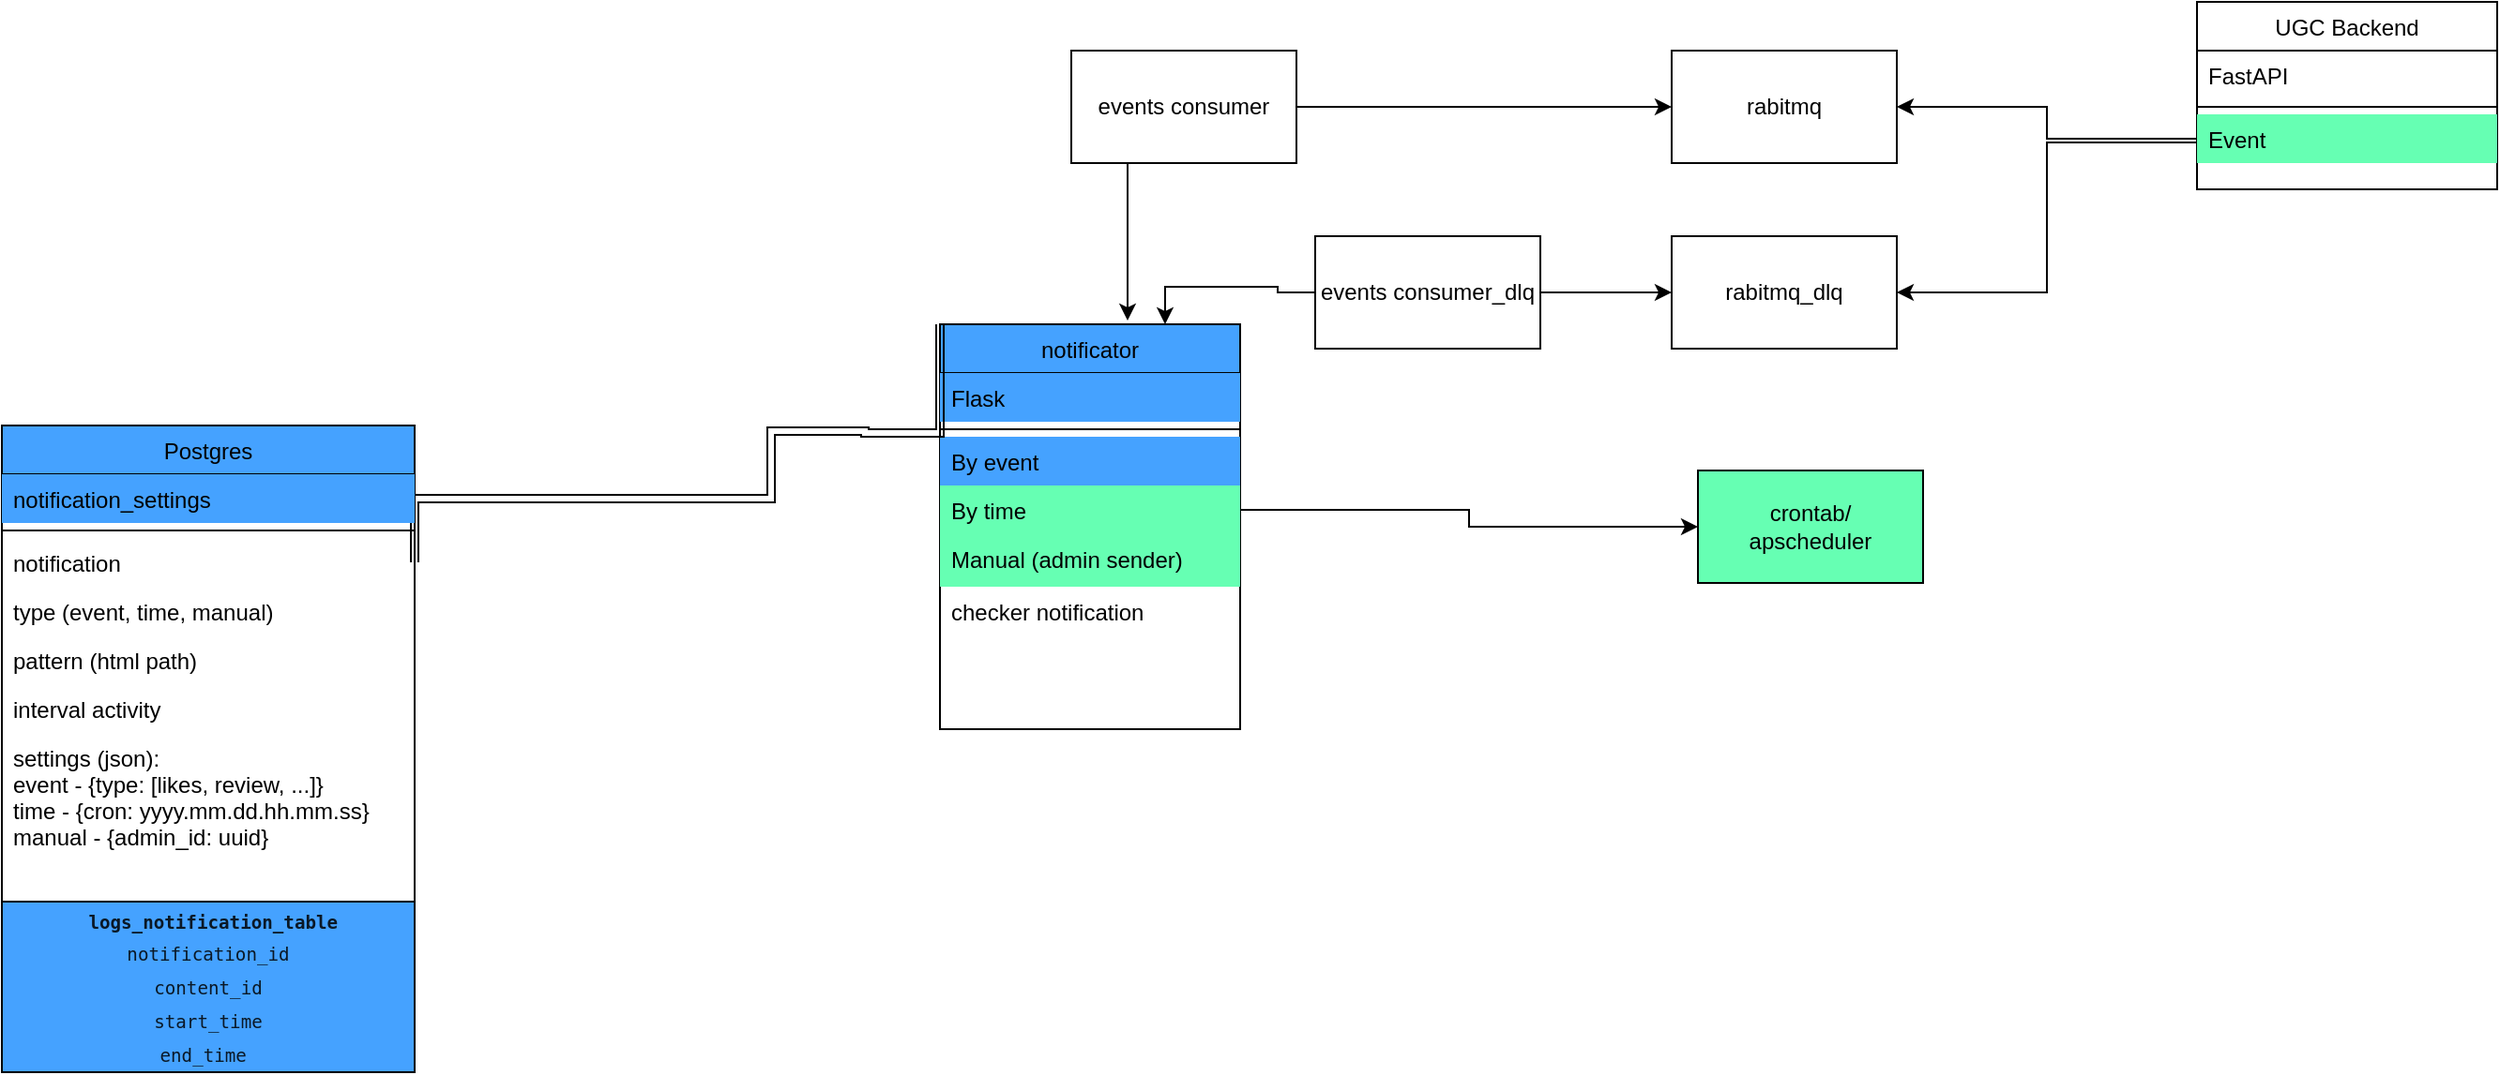 <mxfile version="20.5.3" type="embed"><diagram id="C5RBs43oDa-KdzZeNtuy" name="Page-1"><mxGraphModel dx="1060" dy="428" grid="1" gridSize="10" guides="1" tooltips="1" connect="1" arrows="1" fold="1" page="1" pageScale="1" pageWidth="827" pageHeight="1169" math="0" shadow="0"><root><mxCell id="WIyWlLk6GJQsqaUBKTNV-0"/><mxCell id="WIyWlLk6GJQsqaUBKTNV-1" parent="WIyWlLk6GJQsqaUBKTNV-0"/><mxCell id="oXzIRPWj1clB41x3ZmVq-0" value="notificator&#10;" style="swimlane;fontStyle=0;align=center;verticalAlign=top;childLayout=stackLayout;horizontal=1;startSize=26;horizontalStack=0;resizeParent=1;resizeLast=0;collapsible=1;marginBottom=0;rounded=0;shadow=0;strokeWidth=1;fillColor=#45A2FF;" parent="WIyWlLk6GJQsqaUBKTNV-1" vertex="1"><mxGeometry x="1250" y="212" width="160" height="216" as="geometry"><mxRectangle x="550" y="140" width="160" height="26" as="alternateBounds"/></mxGeometry></mxCell><mxCell id="oXzIRPWj1clB41x3ZmVq-1" value="Flask" style="text;align=left;verticalAlign=top;spacingLeft=4;spacingRight=4;overflow=hidden;rotatable=0;points=[[0,0.5],[1,0.5]];portConstraint=eastwest;fillColor=#45A2FF;" parent="oXzIRPWj1clB41x3ZmVq-0" vertex="1"><mxGeometry y="26" width="160" height="26" as="geometry"/></mxCell><mxCell id="oXzIRPWj1clB41x3ZmVq-6" value="" style="line;html=1;strokeWidth=1;align=left;verticalAlign=middle;spacingTop=-1;spacingLeft=3;spacingRight=3;rotatable=0;labelPosition=right;points=[];portConstraint=eastwest;" parent="oXzIRPWj1clB41x3ZmVq-0" vertex="1"><mxGeometry y="52" width="160" height="8" as="geometry"/></mxCell><mxCell id="oXzIRPWj1clB41x3ZmVq-8" value="By event" style="text;align=left;verticalAlign=top;spacingLeft=4;spacingRight=4;overflow=hidden;rotatable=0;points=[[0,0.5],[1,0.5]];portConstraint=eastwest;fillColor=#45A2FF;" parent="oXzIRPWj1clB41x3ZmVq-0" vertex="1"><mxGeometry y="60" width="160" height="26" as="geometry"/></mxCell><mxCell id="oXzIRPWj1clB41x3ZmVq-9" value="By time" style="text;align=left;verticalAlign=top;spacingLeft=4;spacingRight=4;overflow=hidden;rotatable=0;points=[[0,0.5],[1,0.5]];portConstraint=eastwest;fillColor=#66FFB3;" parent="oXzIRPWj1clB41x3ZmVq-0" vertex="1"><mxGeometry y="86" width="160" height="26" as="geometry"/></mxCell><mxCell id="oXzIRPWj1clB41x3ZmVq-10" value="Manual (admin sender)" style="text;align=left;verticalAlign=top;spacingLeft=4;spacingRight=4;overflow=hidden;rotatable=0;points=[[0,0.5],[1,0.5]];portConstraint=eastwest;fillColor=#66FFB3;" parent="oXzIRPWj1clB41x3ZmVq-0" vertex="1"><mxGeometry y="112" width="160" height="28" as="geometry"/></mxCell><mxCell id="oXzIRPWj1clB41x3ZmVq-42" value="checker notification" style="text;align=left;verticalAlign=top;spacingLeft=4;spacingRight=4;overflow=hidden;rotatable=0;points=[[0,0.5],[1,0.5]];portConstraint=eastwest;" parent="oXzIRPWj1clB41x3ZmVq-0" vertex="1"><mxGeometry y="140" width="160" height="26" as="geometry"/></mxCell><mxCell id="oXzIRPWj1clB41x3ZmVq-11" value="crontab/&lt;br&gt;apscheduler" style="rounded=0;whiteSpace=wrap;html=1;fillColor=#66FFB3;" parent="WIyWlLk6GJQsqaUBKTNV-1" vertex="1"><mxGeometry x="1654" y="290" width="120" height="60" as="geometry"/></mxCell><mxCell id="oXzIRPWj1clB41x3ZmVq-13" style="edgeStyle=orthogonalEdgeStyle;rounded=0;orthogonalLoop=1;jettySize=auto;html=1;entryX=0;entryY=0.5;entryDx=0;entryDy=0;" parent="WIyWlLk6GJQsqaUBKTNV-1" source="oXzIRPWj1clB41x3ZmVq-9" target="oXzIRPWj1clB41x3ZmVq-11" edge="1"><mxGeometry relative="1" as="geometry"/></mxCell><mxCell id="oXzIRPWj1clB41x3ZmVq-15" value="rabitmq" style="rounded=0;whiteSpace=wrap;html=1;" parent="WIyWlLk6GJQsqaUBKTNV-1" vertex="1"><mxGeometry x="1640" y="66" width="120" height="60" as="geometry"/></mxCell><mxCell id="oXzIRPWj1clB41x3ZmVq-16" style="edgeStyle=orthogonalEdgeStyle;rounded=0;orthogonalLoop=1;jettySize=auto;html=1;exitX=1;exitY=0.5;exitDx=0;exitDy=0;entryX=0;entryY=0.5;entryDx=0;entryDy=0;" parent="WIyWlLk6GJQsqaUBKTNV-1" source="J4FH4XJpbIowLXP31mT4-0" target="oXzIRPWj1clB41x3ZmVq-15" edge="1"><mxGeometry relative="1" as="geometry"/></mxCell><mxCell id="H-mmJcnQUszS6N4VdVZG-2" style="edgeStyle=orthogonalEdgeStyle;rounded=0;orthogonalLoop=1;jettySize=auto;html=1;exitX=0;exitY=0.75;exitDx=0;exitDy=0;entryX=1;entryY=0.5;entryDx=0;entryDy=0;" parent="WIyWlLk6GJQsqaUBKTNV-1" source="oXzIRPWj1clB41x3ZmVq-17" target="H-mmJcnQUszS6N4VdVZG-0" edge="1"><mxGeometry relative="1" as="geometry"/></mxCell><mxCell id="oXzIRPWj1clB41x3ZmVq-17" value="UGC Backend" style="swimlane;fontStyle=0;align=center;verticalAlign=top;childLayout=stackLayout;horizontal=1;startSize=26;horizontalStack=0;resizeParent=1;resizeLast=0;collapsible=1;marginBottom=0;rounded=0;shadow=0;strokeWidth=1;" parent="WIyWlLk6GJQsqaUBKTNV-1" vertex="1"><mxGeometry x="1920" y="40" width="160" height="100" as="geometry"><mxRectangle x="550" y="140" width="160" height="26" as="alternateBounds"/></mxGeometry></mxCell><mxCell id="oXzIRPWj1clB41x3ZmVq-18" value="FastAPI" style="text;align=left;verticalAlign=top;spacingLeft=4;spacingRight=4;overflow=hidden;rotatable=0;points=[[0,0.5],[1,0.5]];portConstraint=eastwest;" parent="oXzIRPWj1clB41x3ZmVq-17" vertex="1"><mxGeometry y="26" width="160" height="26" as="geometry"/></mxCell><mxCell id="oXzIRPWj1clB41x3ZmVq-19" value="" style="line;html=1;strokeWidth=1;align=left;verticalAlign=middle;spacingTop=-1;spacingLeft=3;spacingRight=3;rotatable=0;labelPosition=right;points=[];portConstraint=eastwest;" parent="oXzIRPWj1clB41x3ZmVq-17" vertex="1"><mxGeometry y="52" width="160" height="8" as="geometry"/></mxCell><mxCell id="oXzIRPWj1clB41x3ZmVq-22" value="Event" style="text;align=left;verticalAlign=top;spacingLeft=4;spacingRight=4;overflow=hidden;rotatable=0;points=[[0,0.5],[1,0.5]];portConstraint=eastwest;fillColor=#66FFB3;" parent="oXzIRPWj1clB41x3ZmVq-17" vertex="1"><mxGeometry y="60" width="160" height="26" as="geometry"/></mxCell><mxCell id="oXzIRPWj1clB41x3ZmVq-23" style="edgeStyle=orthogonalEdgeStyle;rounded=0;orthogonalLoop=1;jettySize=auto;html=1;exitX=0;exitY=0.5;exitDx=0;exitDy=0;entryX=1;entryY=0.5;entryDx=0;entryDy=0;" parent="WIyWlLk6GJQsqaUBKTNV-1" source="oXzIRPWj1clB41x3ZmVq-22" target="oXzIRPWj1clB41x3ZmVq-15" edge="1"><mxGeometry relative="1" as="geometry"/></mxCell><mxCell id="oXzIRPWj1clB41x3ZmVq-25" style="edgeStyle=orthogonalEdgeStyle;rounded=0;orthogonalLoop=1;jettySize=auto;html=1;exitX=1;exitY=0.5;exitDx=0;exitDy=0;shape=link;entryX=0;entryY=0;entryDx=0;entryDy=0;" parent="WIyWlLk6GJQsqaUBKTNV-1" source="oXzIRPWj1clB41x3ZmVq-36" target="oXzIRPWj1clB41x3ZmVq-0" edge="1"><mxGeometry relative="1" as="geometry"><mxPoint x="1110" y="300" as="sourcePoint"/><Array as="points"><mxPoint x="970" y="305"/><mxPoint x="1160" y="305"/><mxPoint x="1160" y="269"/><mxPoint x="1210" y="269"/><mxPoint x="1210" y="270"/><mxPoint x="1250" y="270"/></Array></mxGeometry></mxCell><mxCell id="oXzIRPWj1clB41x3ZmVq-35" value="Postgres" style="swimlane;fontStyle=0;align=center;verticalAlign=top;childLayout=stackLayout;horizontal=1;startSize=26;horizontalStack=0;resizeParent=1;resizeLast=0;collapsible=1;marginBottom=0;rounded=0;shadow=0;strokeWidth=1;fillColor=#45A2FF;" parent="WIyWlLk6GJQsqaUBKTNV-1" vertex="1"><mxGeometry x="750" y="266" width="220" height="254" as="geometry"><mxRectangle x="550" y="140" width="160" height="26" as="alternateBounds"/></mxGeometry></mxCell><mxCell id="oXzIRPWj1clB41x3ZmVq-45" value="notification_settings" style="text;align=left;verticalAlign=top;spacingLeft=4;spacingRight=4;overflow=hidden;rotatable=0;points=[[0,0.5],[1,0.5]];portConstraint=eastwest;fillColor=#45A2FF;" parent="oXzIRPWj1clB41x3ZmVq-35" vertex="1"><mxGeometry y="26" width="220" height="26" as="geometry"/></mxCell><mxCell id="oXzIRPWj1clB41x3ZmVq-44" value="" style="line;html=1;strokeWidth=1;align=left;verticalAlign=middle;spacingTop=-1;spacingLeft=3;spacingRight=3;rotatable=0;labelPosition=right;points=[];portConstraint=eastwest;" parent="oXzIRPWj1clB41x3ZmVq-35" vertex="1"><mxGeometry y="52" width="220" height="8" as="geometry"/></mxCell><mxCell id="oXzIRPWj1clB41x3ZmVq-36" value="notification" style="text;align=left;verticalAlign=top;spacingLeft=4;spacingRight=4;overflow=hidden;rotatable=0;points=[[0,0.5],[1,0.5]];portConstraint=eastwest;" parent="oXzIRPWj1clB41x3ZmVq-35" vertex="1"><mxGeometry y="60" width="220" height="26" as="geometry"/></mxCell><mxCell id="oXzIRPWj1clB41x3ZmVq-37" value="type (event, time, manual)" style="text;align=left;verticalAlign=top;spacingLeft=4;spacingRight=4;overflow=hidden;rotatable=0;points=[[0,0.5],[1,0.5]];portConstraint=eastwest;" parent="oXzIRPWj1clB41x3ZmVq-35" vertex="1"><mxGeometry y="86" width="220" height="26" as="geometry"/></mxCell><mxCell id="oXzIRPWj1clB41x3ZmVq-38" value="pattern (html path)" style="text;align=left;verticalAlign=top;spacingLeft=4;spacingRight=4;overflow=hidden;rotatable=0;points=[[0,0.5],[1,0.5]];portConstraint=eastwest;" parent="oXzIRPWj1clB41x3ZmVq-35" vertex="1"><mxGeometry y="112" width="220" height="26" as="geometry"/></mxCell><mxCell id="oXzIRPWj1clB41x3ZmVq-43" value="interval activity" style="text;align=left;verticalAlign=top;spacingLeft=4;spacingRight=4;overflow=hidden;rotatable=0;points=[[0,0.5],[1,0.5]];portConstraint=eastwest;" parent="oXzIRPWj1clB41x3ZmVq-35" vertex="1"><mxGeometry y="138" width="220" height="26" as="geometry"/></mxCell><mxCell id="oXzIRPWj1clB41x3ZmVq-46" value="settings (json):&#10;event - {type: [likes, review, ...]}&#10;time - {cron: yyyy.mm.dd.hh.mm.ss}&#10;manual - {admin_id: uuid}" style="text;align=left;verticalAlign=top;spacingLeft=4;spacingRight=4;overflow=hidden;rotatable=0;points=[[0,0.5],[1,0.5]];portConstraint=eastwest;" parent="oXzIRPWj1clB41x3ZmVq-35" vertex="1"><mxGeometry y="164" width="220" height="76" as="geometry"/></mxCell><mxCell id="oXzIRPWj1clB41x3ZmVq-41" value="&lt;code style=&quot;display: inline; box-sizing: border-box; min-width: 1.86em; padding: 0.35em 0.55em; border-radius: 4px; font-family: Menlo, &amp;quot;Ubuntu Mono&amp;quot;, consolas, source-code-pro, monospace; font-size: 0.8em; line-height: 1.86em; color: rgba(0, 0, 0, 0.85); background-color: var(--color-background-alternate); box-shadow: inset 0 0 0 1px var(--color-background-glassy-c); word-break: break-word;&quot; class=&quot;code-inline code-inline_theme_light&quot;&gt;&lt;b&gt;logs_notification_table&lt;/b&gt;&lt;br&gt;notification_id&lt;br&gt;content_id&lt;br&gt;start_time&lt;br&gt;end_time&lt;br&gt;&lt;/code&gt;" style="rounded=0;whiteSpace=wrap;html=1;fillColor=#45A2FF;" parent="WIyWlLk6GJQsqaUBKTNV-1" vertex="1"><mxGeometry x="750" y="520" width="220" height="91" as="geometry"/></mxCell><mxCell id="J4FH4XJpbIowLXP31mT4-1" style="edgeStyle=orthogonalEdgeStyle;rounded=0;orthogonalLoop=1;jettySize=auto;html=1;exitX=0.25;exitY=1;exitDx=0;exitDy=0;" parent="WIyWlLk6GJQsqaUBKTNV-1" source="J4FH4XJpbIowLXP31mT4-0" edge="1"><mxGeometry relative="1" as="geometry"><mxPoint x="1350" y="210" as="targetPoint"/></mxGeometry></mxCell><mxCell id="J4FH4XJpbIowLXP31mT4-0" value="events consumer" style="rounded=0;whiteSpace=wrap;html=1;" parent="WIyWlLk6GJQsqaUBKTNV-1" vertex="1"><mxGeometry x="1320" y="66" width="120" height="60" as="geometry"/></mxCell><mxCell id="H-mmJcnQUszS6N4VdVZG-0" value="rabitmq_dlq" style="rounded=0;whiteSpace=wrap;html=1;" parent="WIyWlLk6GJQsqaUBKTNV-1" vertex="1"><mxGeometry x="1640" y="165" width="120" height="60" as="geometry"/></mxCell><mxCell id="H-mmJcnQUszS6N4VdVZG-3" style="edgeStyle=orthogonalEdgeStyle;rounded=0;orthogonalLoop=1;jettySize=auto;html=1;exitX=1;exitY=0.5;exitDx=0;exitDy=0;entryX=0;entryY=0.5;entryDx=0;entryDy=0;" parent="WIyWlLk6GJQsqaUBKTNV-1" source="H-mmJcnQUszS6N4VdVZG-1" target="H-mmJcnQUszS6N4VdVZG-0" edge="1"><mxGeometry relative="1" as="geometry"/></mxCell><mxCell id="H-mmJcnQUszS6N4VdVZG-4" style="edgeStyle=orthogonalEdgeStyle;rounded=0;orthogonalLoop=1;jettySize=auto;html=1;exitX=0;exitY=0.5;exitDx=0;exitDy=0;entryX=0.75;entryY=0;entryDx=0;entryDy=0;" parent="WIyWlLk6GJQsqaUBKTNV-1" source="H-mmJcnQUszS6N4VdVZG-1" target="oXzIRPWj1clB41x3ZmVq-0" edge="1"><mxGeometry relative="1" as="geometry"/></mxCell><mxCell id="H-mmJcnQUszS6N4VdVZG-1" value="events consumer_dlq" style="rounded=0;whiteSpace=wrap;html=1;" parent="WIyWlLk6GJQsqaUBKTNV-1" vertex="1"><mxGeometry x="1450" y="165" width="120" height="60" as="geometry"/></mxCell></root></mxGraphModel></diagram></mxfile>
